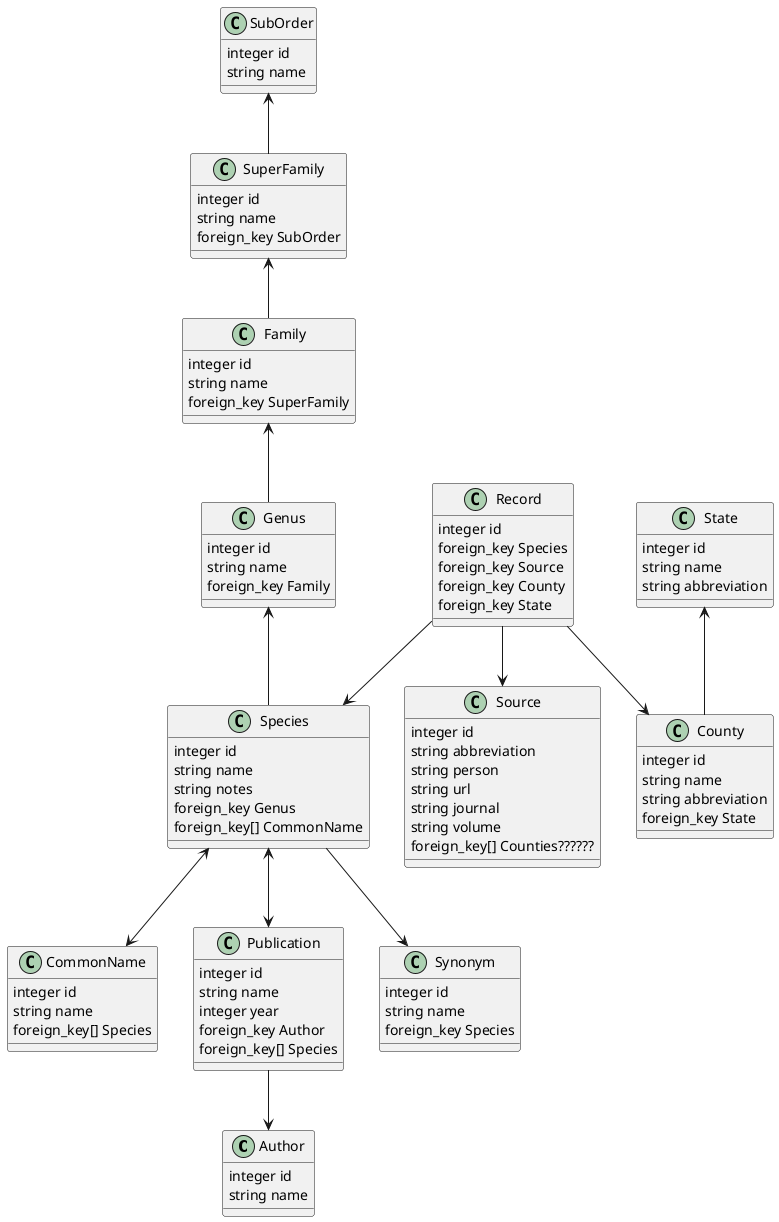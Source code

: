 @startuml
class Author {
    integer id
    string name
}
class CommonName {
    integer id
    string name
    foreign_key[] Species
}

class County {
    integer id
    string name
    string abbreviation
    foreign_key State
}

class Family {
    integer id
    string name
    foreign_key SuperFamily
}

class Genus {
    integer id
    string name
    foreign_key Family
}

class Publication {
    integer id
    string name
    integer year
    foreign_key Author
    foreign_key[] Species
}

class Record {
    integer id
    foreign_key Species
    foreign_key Source
    foreign_key County
    foreign_key State
}

class Source {
    integer id
    string abbreviation
    string person
    string url
    string journal
    string volume
    foreign_key[] Counties??????
}

class Species {
    integer id
    string name
    string notes
    foreign_key Genus
    foreign_key[] CommonName
}

class State {
    integer id
    string name
    string abbreviation
}

class SubOrder
{
    integer id
    string name
}

class SuperFamily {
    integer id
    string name
    foreign_key SubOrder
}

class Synonym {
    integer id
    string name
    foreign_key Species
}

SubOrder <-- SuperFamily
SuperFamily <-- Family
Family <-- Genus
Genus <-- Species
Record --> Species
Record --> Source
Record --> County
State <-- County
Species <--> Publication
Publication --> Author
Species <--> CommonName
Species --> Synonym
@enduml
